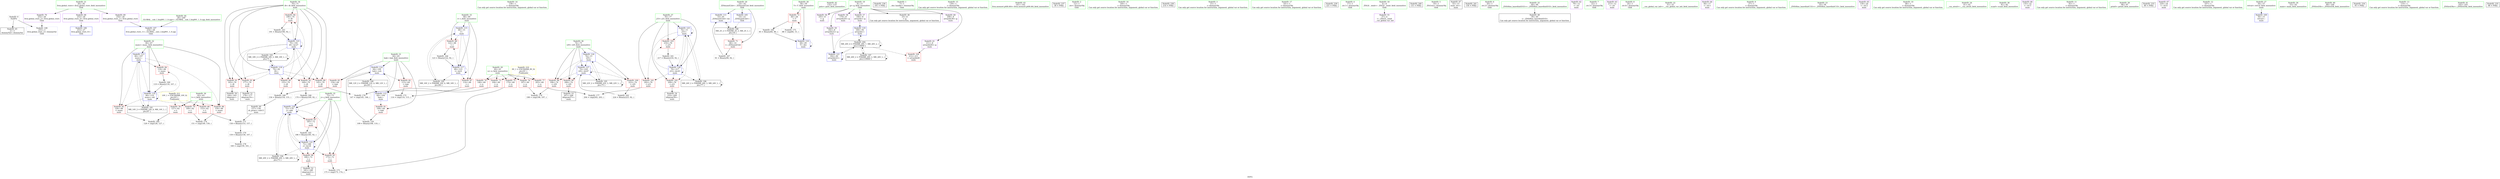 digraph "SVFG" {
	label="SVFG";

	Node0x55c47ca30be0 [shape=record,color=grey,label="{NodeID: 0\nNullPtr}"];
	Node0x55c47ca30be0 -> Node0x55c47ca4c8a0[style=solid];
	Node0x55c47ca30be0 -> Node0x55c47ca4d5c0[style=solid];
	Node0x55c47ca564a0 [shape=record,color=grey,label="{NodeID: 180\n128 = cmp(126, 127, )\n}"];
	Node0x55c47ca4cc40 [shape=record,color=red,label="{NodeID: 97\n185\<--72\n\<--j\nmain\n}"];
	Node0x55c47ca4cc40 -> Node0x55c47ca54e20[style=solid];
	Node0x55c47ca32570 [shape=record,color=green,label="{NodeID: 14\n138\<--1\n\<--dummyObj\nCan only get source location for instruction, argument, global var or function.}"];
	Node0x55c47ca51160 [shape=record,color=black,label="{NodeID: 194\nMR_20V_2 = PHI(MR_20V_3, MR_20V_1, )\npts\{73 \}\n}"];
	Node0x55c47ca51160 -> Node0x55c47ca527c0[style=dashed];
	Node0x55c47ca51160 -> Node0x55c47ca51160[style=dashed];
	Node0x55c47ca4d860 [shape=record,color=blue,label="{NodeID: 111\n14\<--91\n_ZZ4mainE2id\<--inc\nmain\n}"];
	Node0x55c47ca4d860 -> Node0x55c47ca5dcb0[style=dashed];
	Node0x55c47ca4ba00 [shape=record,color=green,label="{NodeID: 28\n58\<--59\nT\<--T_field_insensitive\nmain\n}"];
	Node0x55c47ca4ba00 -> Node0x55c47ca4efd0[style=solid];
	Node0x55c47ca4ba00 -> Node0x55c47ca4d790[style=solid];
	Node0x55c47ca52bd0 [shape=record,color=blue,label="{NodeID: 125\n76\<--15\nj33\<--\nmain\n}"];
	Node0x55c47ca52bd0 -> Node0x55c47ca4cf80[style=dashed];
	Node0x55c47ca52bd0 -> Node0x55c47ca4d050[style=dashed];
	Node0x55c47ca52bd0 -> Node0x55c47ca4d120[style=dashed];
	Node0x55c47ca52bd0 -> Node0x55c47ca52bd0[style=dashed];
	Node0x55c47ca52bd0 -> Node0x55c47ca52ca0[style=dashed];
	Node0x55c47ca52bd0 -> Node0x55c47ca614d0[style=dashed];
	Node0x55c47ca4c5a0 [shape=record,color=green,label="{NodeID: 42\n132\<--133\nputs\<--puts_field_insensitive\n}"];
	Node0x55c47ca4e240 [shape=record,color=purple,label="{NodeID: 56\n165\<--8\n\<--g\nmain\n}"];
	Node0x55c47ca71650 [shape=record,color=black,label="{NodeID: 236\n101 = PHI()\n}"];
	Node0x55c47ca4ee00 [shape=record,color=purple,label="{NodeID: 70\n255\<--26\nllvm.global_ctors_2\<--llvm.global_ctors\nGlob }"];
	Node0x55c47ca4ee00 -> Node0x55c47ca4d5c0[style=solid];
	Node0x55c47ca55120 [shape=record,color=grey,label="{NodeID: 167\n91 = Binary(90, 92, )\n}"];
	Node0x55c47ca55120 -> Node0x55c47ca4d860[style=solid];
	Node0x55c47ca4f990 [shape=record,color=red,label="{NodeID: 84\n118\<--66\n\<--maxs\nmain\n}"];
	Node0x55c47ca4f990 -> Node0x55c47ca546a0[style=solid];
	Node0x55c47ca31920 [shape=record,color=green,label="{NodeID: 1\n7\<--1\n__dso_handle\<--dummyObj\nGlob }"];
	Node0x55c47ca4cd10 [shape=record,color=red,label="{NodeID: 98\n196\<--74\n\<--i29\nmain\n}"];
	Node0x55c47ca4cd10 -> Node0x55c47ca56320[style=solid];
	Node0x55c47ca32640 [shape=record,color=green,label="{NodeID: 15\n139\<--1\n\<--dummyObj\nCan only get source location for instruction, argument, global var or function.}"];
	Node0x55c47ca51250 [shape=record,color=black,label="{NodeID: 195\nMR_22V_2 = PHI(MR_22V_3, MR_22V_1, )\npts\{75 \}\n}"];
	Node0x55c47ca51250 -> Node0x55c47ca52b00[style=dashed];
	Node0x55c47ca51250 -> Node0x55c47ca51250[style=dashed];
	Node0x55c47ca4d930 [shape=record,color=blue,label="{NodeID: 112\n64\<--104\nbak\<--\nmain\n}"];
	Node0x55c47ca4d930 -> Node0x55c47ca4f720[style=dashed];
	Node0x55c47ca4d930 -> Node0x55c47ca4dad0[style=dashed];
	Node0x55c47ca4ba90 [shape=record,color=green,label="{NodeID: 29\n60\<--61\nn\<--n_field_insensitive\nmain\n}"];
	Node0x55c47ca4ba90 -> Node0x55c47ca4f0a0[style=solid];
	Node0x55c47ca4ba90 -> Node0x55c47ca4f170[style=solid];
	Node0x55c47ca4ba90 -> Node0x55c47ca4f240[style=solid];
	Node0x55c47ca4ba90 -> Node0x55c47ca4f310[style=solid];
	Node0x55c47ca4ba90 -> Node0x55c47ca4f3e0[style=solid];
	Node0x55c47ca52ca0 [shape=record,color=blue,label="{NodeID: 126\n76\<--217\nj33\<--inc43\nmain\n}"];
	Node0x55c47ca52ca0 -> Node0x55c47ca4cf80[style=dashed];
	Node0x55c47ca52ca0 -> Node0x55c47ca4d050[style=dashed];
	Node0x55c47ca52ca0 -> Node0x55c47ca4d120[style=dashed];
	Node0x55c47ca52ca0 -> Node0x55c47ca52bd0[style=dashed];
	Node0x55c47ca52ca0 -> Node0x55c47ca52ca0[style=dashed];
	Node0x55c47ca52ca0 -> Node0x55c47ca614d0[style=dashed];
	Node0x55c47ca4c6a0 [shape=record,color=green,label="{NodeID: 43\n141\<--142\nllvm.memset.p0i8.i64\<--llvm.memset.p0i8.i64_field_insensitive\n}"];
	Node0x55c47ca4e310 [shape=record,color=purple,label="{NodeID: 57\n166\<--8\narrayidx\<--g\nmain\n}"];
	Node0x55c47ca4e310 -> Node0x55c47ca526f0[style=solid];
	Node0x55c47ca71720 [shape=record,color=black,label="{NodeID: 237\n38 = PHI()\n}"];
	Node0x55c47ca4ef00 [shape=record,color=red,label="{NodeID: 71\n90\<--14\n\<--_ZZ4mainE2id\nmain\n}"];
	Node0x55c47ca4ef00 -> Node0x55c47ca55120[style=solid];
	Node0x55c47ca552a0 [shape=record,color=grey,label="{NodeID: 168\n156 = Binary(154, 155, )\n}"];
	Node0x55c47ca552a0 -> Node0x55c47ca4dc90[style=solid];
	Node0x55c47ca4fa60 [shape=record,color=red,label="{NodeID: 85\n126\<--66\n\<--maxs\nmain\n}"];
	Node0x55c47ca4fa60 -> Node0x55c47ca564a0[style=solid];
	Node0x55c47ca2fcf0 [shape=record,color=green,label="{NodeID: 2\n12\<--1\n.str\<--dummyObj\nGlob }"];
	Node0x55c47ca4cde0 [shape=record,color=red,label="{NodeID: 99\n206\<--74\n\<--i29\nmain\n}"];
	Node0x55c47ca4cde0 -> Node0x55c47ca4dfd0[style=solid];
	Node0x55c47ca32710 [shape=record,color=green,label="{NodeID: 16\n140\<--1\n\<--dummyObj\nCan only get source location for instruction, argument, global var or function.}"];
	Node0x55c47ca614d0 [shape=record,color=black,label="{NodeID: 196\nMR_24V_2 = PHI(MR_24V_3, MR_24V_1, )\npts\{77 \}\n}"];
	Node0x55c47ca614d0 -> Node0x55c47ca52bd0[style=dashed];
	Node0x55c47ca614d0 -> Node0x55c47ca614d0[style=dashed];
	Node0x55c47ca4da00 [shape=record,color=blue,label="{NodeID: 113\n66\<--107\nmaxs\<--\nmain\n}"];
	Node0x55c47ca4da00 -> Node0x55c47ca4f990[style=dashed];
	Node0x55c47ca4da00 -> Node0x55c47ca4fa60[style=dashed];
	Node0x55c47ca4da00 -> Node0x55c47ca4fb30[style=dashed];
	Node0x55c47ca4da00 -> Node0x55c47ca52480[style=dashed];
	Node0x55c47ca4da00 -> Node0x55c47ca5ebb0[style=dashed];
	Node0x55c47ca4bb20 [shape=record,color=green,label="{NodeID: 30\n62\<--63\nt\<--t_field_insensitive\nmain\n}"];
	Node0x55c47ca4bb20 -> Node0x55c47ca4f4b0[style=solid];
	Node0x55c47ca4bb20 -> Node0x55c47ca4f580[style=solid];
	Node0x55c47ca4bb20 -> Node0x55c47ca4f650[style=solid];
	Node0x55c47ca660c0 [shape=record,color=yellow,style=double,label="{NodeID: 210\n8V_1 = ENCHI(MR_8V_0)\npts\{61 \}\nFun[main]}"];
	Node0x55c47ca660c0 -> Node0x55c47ca4f0a0[style=dashed];
	Node0x55c47ca660c0 -> Node0x55c47ca4f170[style=dashed];
	Node0x55c47ca660c0 -> Node0x55c47ca4f240[style=dashed];
	Node0x55c47ca660c0 -> Node0x55c47ca4f310[style=dashed];
	Node0x55c47ca660c0 -> Node0x55c47ca4f3e0[style=dashed];
	Node0x55c47ca52d70 [shape=record,color=blue,label="{NodeID: 127\n74\<--224\ni29\<--inc47\nmain\n}"];
	Node0x55c47ca52d70 -> Node0x55c47ca4cd10[style=dashed];
	Node0x55c47ca52d70 -> Node0x55c47ca4cde0[style=dashed];
	Node0x55c47ca52d70 -> Node0x55c47ca4ceb0[style=dashed];
	Node0x55c47ca52d70 -> Node0x55c47ca52d70[style=dashed];
	Node0x55c47ca52d70 -> Node0x55c47ca51250[style=dashed];
	Node0x55c47ca4c7a0 [shape=record,color=green,label="{NodeID: 44\n28\<--249\n_GLOBAL__sub_I_liuq901_1_0.cpp\<--_GLOBAL__sub_I_liuq901_1_0.cpp_field_insensitive\n}"];
	Node0x55c47ca4c7a0 -> Node0x55c47ca4d4c0[style=solid];
	Node0x55c47ca4e3e0 [shape=record,color=purple,label="{NodeID: 58\n179\<--8\narrayidx20\<--g\nmain\n}"];
	Node0x55c47ca717f0 [shape=record,color=black,label="{NodeID: 238\n214 = PHI()\n}"];
	Node0x55c47ca4efd0 [shape=record,color=red,label="{NodeID: 72\n84\<--58\n\<--T\nmain\n}"];
	Node0x55c47ca4efd0 -> Node0x55c47ca55420[style=solid];
	Node0x55c47ca4efd0 -> Node0x55c47ca55d20[style=solid];
	Node0x55c47ca55420 [shape=record,color=grey,label="{NodeID: 169\n85 = Binary(84, 86, )\n}"];
	Node0x55c47ca55420 -> Node0x55c47ca4d790[style=solid];
	Node0x55c47ca4fb30 [shape=record,color=red,label="{NodeID: 86\n150\<--66\n\<--maxs\nmain\n}"];
	Node0x55c47ca4fb30 -> Node0x55c47ca55ba0[style=solid];
	Node0x55c47ca31360 [shape=record,color=green,label="{NodeID: 3\n15\<--1\n\<--dummyObj\nCan only get source location for instruction, argument, global var or function.}"];
	Node0x55c47ca4ceb0 [shape=record,color=red,label="{NodeID: 100\n223\<--74\n\<--i29\nmain\n}"];
	Node0x55c47ca4ceb0 -> Node0x55c47ca549a0[style=solid];
	Node0x55c47ca31e80 [shape=record,color=green,label="{NodeID: 17\n161\<--1\n\<--dummyObj\nCan only get source location for instruction, argument, global var or function.}"];
	Node0x55c47ca619d0 [shape=record,color=black,label="{NodeID: 197\nMR_26V_2 = PHI(MR_26V_3, MR_26V_1, )\npts\{110000 \}\n}"];
	Node0x55c47ca619d0 -> Node0x55c47ca619d0[style=dashed];
	Node0x55c47ca619d0 -> Node0x55c47ca63cd0[style=dashed];
	Node0x55c47ca4dad0 [shape=record,color=blue,label="{NodeID: 114\n64\<--109\nbak\<--sub\nmain\n}"];
	Node0x55c47ca4dad0 -> Node0x55c47ca4f7f0[style=dashed];
	Node0x55c47ca4dad0 -> Node0x55c47ca4f8c0[style=dashed];
	Node0x55c47ca4dad0 -> Node0x55c47ca5e6b0[style=dashed];
	Node0x55c47ca4bbf0 [shape=record,color=green,label="{NodeID: 31\n64\<--65\nbak\<--bak_field_insensitive\nmain\n}"];
	Node0x55c47ca4bbf0 -> Node0x55c47ca4f720[style=solid];
	Node0x55c47ca4bbf0 -> Node0x55c47ca4f7f0[style=solid];
	Node0x55c47ca4bbf0 -> Node0x55c47ca4f8c0[style=solid];
	Node0x55c47ca4bbf0 -> Node0x55c47ca4d930[style=solid];
	Node0x55c47ca4bbf0 -> Node0x55c47ca4dad0[style=solid];
	Node0x55c47ca661a0 [shape=record,color=yellow,style=double,label="{NodeID: 211\n10V_1 = ENCHI(MR_10V_0)\npts\{63 \}\nFun[main]}"];
	Node0x55c47ca661a0 -> Node0x55c47ca4f4b0[style=dashed];
	Node0x55c47ca661a0 -> Node0x55c47ca4f580[style=dashed];
	Node0x55c47ca661a0 -> Node0x55c47ca4f650[style=dashed];
	Node0x55c47ca4c8a0 [shape=record,color=black,label="{NodeID: 45\n2\<--3\ndummyVal\<--dummyVal\n}"];
	Node0x55c47ca4e4b0 [shape=record,color=purple,label="{NodeID: 59\n182\<--8\narrayidx22\<--g\nmain\n}"];
	Node0x55c47ca4e4b0 -> Node0x55c47ca52890[style=solid];
	Node0x55c47ca718f0 [shape=record,color=black,label="{NodeID: 239\n221 = PHI()\n}"];
	Node0x55c47ca4f0a0 [shape=record,color=red,label="{NodeID: 73\n104\<--60\n\<--n\nmain\n}"];
	Node0x55c47ca4f0a0 -> Node0x55c47ca4d930[style=solid];
	Node0x55c47ca555a0 [shape=record,color=grey,label="{NodeID: 170\n159 = Binary(158, 107, )\n}"];
	Node0x55c47ca555a0 -> Node0x55c47ca561a0[style=solid];
	Node0x55c47ca4fc00 [shape=record,color=red,label="{NodeID: 87\n114\<--68\n\<--i\nmain\n}"];
	Node0x55c47ca4fc00 -> Node0x55c47ca558a0[style=solid];
	Node0x55c47ca30f00 [shape=record,color=green,label="{NodeID: 4\n17\<--1\n.str.1\<--dummyObj\nGlob }"];
	Node0x55c47ca4cf80 [shape=record,color=red,label="{NodeID: 101\n202\<--76\n\<--j33\nmain\n}"];
	Node0x55c47ca4cf80 -> Node0x55c47ca56020[style=solid];
	Node0x55c47ca31f50 [shape=record,color=green,label="{NodeID: 18\n4\<--6\n_ZStL8__ioinit\<--_ZStL8__ioinit_field_insensitive\nGlob }"];
	Node0x55c47ca31f50 -> Node0x55c47ca4e170[style=solid];
	Node0x55c47ca523b0 [shape=record,color=blue,label="{NodeID: 115\n68\<--15\ni\<--\nmain\n}"];
	Node0x55c47ca523b0 -> Node0x55c47ca4fc00[style=dashed];
	Node0x55c47ca523b0 -> Node0x55c47ca4fcd0[style=dashed];
	Node0x55c47ca523b0 -> Node0x55c47ca52550[style=dashed];
	Node0x55c47ca523b0 -> Node0x55c47ca50760[style=dashed];
	Node0x55c47ca4bcc0 [shape=record,color=green,label="{NodeID: 32\n66\<--67\nmaxs\<--maxs_field_insensitive\nmain\n}"];
	Node0x55c47ca4bcc0 -> Node0x55c47ca4f990[style=solid];
	Node0x55c47ca4bcc0 -> Node0x55c47ca4fa60[style=solid];
	Node0x55c47ca4bcc0 -> Node0x55c47ca4fb30[style=solid];
	Node0x55c47ca4bcc0 -> Node0x55c47ca4da00[style=solid];
	Node0x55c47ca4bcc0 -> Node0x55c47ca52480[style=solid];
	Node0x55c47ca4c9a0 [shape=record,color=black,label="{NodeID: 46\n10\<--8\n\<--g\nCan only get source location for instruction, argument, global var or function.}"];
	Node0x55c47ca4e580 [shape=record,color=purple,label="{NodeID: 60\n208\<--8\narrayidx38\<--g\nmain\n}"];
	Node0x55c47ca719f0 [shape=record,color=black,label="{NodeID: 240\n131 = PHI()\n}"];
	Node0x55c47ca4f170 [shape=record,color=red,label="{NodeID: 74\n146\<--60\n\<--n\nmain\n}"];
	Node0x55c47ca4f170 -> Node0x55c47ca55ea0[style=solid];
	Node0x55c47ca55720 [shape=record,color=grey,label="{NodeID: 171\n158 = Binary(153, 157, )\n}"];
	Node0x55c47ca55720 -> Node0x55c47ca555a0[style=solid];
	Node0x55c47ca4fcd0 [shape=record,color=red,label="{NodeID: 88\n122\<--68\n\<--i\nmain\n}"];
	Node0x55c47ca4fcd0 -> Node0x55c47ca54ca0[style=solid];
	Node0x55c47ca31060 [shape=record,color=green,label="{NodeID: 5\n19\<--1\n_ZSt3cin\<--dummyObj\nGlob }"];
	Node0x55c47ca4d050 [shape=record,color=red,label="{NodeID: 102\n209\<--76\n\<--j33\nmain\n}"];
	Node0x55c47ca4d050 -> Node0x55c47ca4e0a0[style=solid];
	Node0x55c47ca32020 [shape=record,color=green,label="{NodeID: 19\n8\<--11\ng\<--g_field_insensitive\nGlob }"];
	Node0x55c47ca32020 -> Node0x55c47ca4c9a0[style=solid];
	Node0x55c47ca32020 -> Node0x55c47ca4e240[style=solid];
	Node0x55c47ca32020 -> Node0x55c47ca4e310[style=solid];
	Node0x55c47ca32020 -> Node0x55c47ca4e3e0[style=solid];
	Node0x55c47ca32020 -> Node0x55c47ca4e4b0[style=solid];
	Node0x55c47ca32020 -> Node0x55c47ca4e580[style=solid];
	Node0x55c47ca32020 -> Node0x55c47ca4e650[style=solid];
	Node0x55c47ca52480 [shape=record,color=blue,label="{NodeID: 116\n66\<--119\nmaxs\<--shl\nmain\n}"];
	Node0x55c47ca52480 -> Node0x55c47ca4f990[style=dashed];
	Node0x55c47ca52480 -> Node0x55c47ca4fa60[style=dashed];
	Node0x55c47ca52480 -> Node0x55c47ca4fb30[style=dashed];
	Node0x55c47ca52480 -> Node0x55c47ca52480[style=dashed];
	Node0x55c47ca52480 -> Node0x55c47ca5ebb0[style=dashed];
	Node0x55c47ca4bd90 [shape=record,color=green,label="{NodeID: 33\n68\<--69\ni\<--i_field_insensitive\nmain\n}"];
	Node0x55c47ca4bd90 -> Node0x55c47ca4fc00[style=solid];
	Node0x55c47ca4bd90 -> Node0x55c47ca4fcd0[style=solid];
	Node0x55c47ca4bd90 -> Node0x55c47ca523b0[style=solid];
	Node0x55c47ca4bd90 -> Node0x55c47ca52550[style=solid];
	Node0x55c47ca4caa0 [shape=record,color=black,label="{NodeID: 47\n55\<--15\nmain_ret\<--\nmain\n}"];
	Node0x55c47ca4e650 [shape=record,color=purple,label="{NodeID: 61\n211\<--8\narrayidx40\<--g\nmain\n}"];
	Node0x55c47ca4e650 -> Node0x55c47ca4d1f0[style=solid];
	Node0x55c47ca71af0 [shape=record,color=black,label="{NodeID: 241\n136 = PHI()\n}"];
	Node0x55c47ca4f240 [shape=record,color=red,label="{NodeID: 75\n174\<--60\n\<--n\nmain\n}"];
	Node0x55c47ca4f240 -> Node0x55c47ca55a20[style=solid];
	Node0x55c47ca558a0 [shape=record,color=grey,label="{NodeID: 172\n116 = cmp(114, 115, )\n}"];
	Node0x55c47ca4fda0 [shape=record,color=red,label="{NodeID: 89\n145\<--70\n\<--i8\nmain\n}"];
	Node0x55c47ca4fda0 -> Node0x55c47ca55ea0[style=solid];
	Node0x55c47ca310f0 [shape=record,color=green,label="{NodeID: 6\n20\<--1\n.str.2\<--dummyObj\nGlob }"];
	Node0x55c47ca4d120 [shape=record,color=red,label="{NodeID: 103\n216\<--76\n\<--j33\nmain\n}"];
	Node0x55c47ca4d120 -> Node0x55c47ca54820[style=solid];
	Node0x55c47ca320f0 [shape=record,color=green,label="{NodeID: 20\n14\<--16\n_ZZ4mainE2id\<--_ZZ4mainE2id_field_insensitive\nGlob }"];
	Node0x55c47ca320f0 -> Node0x55c47ca4ef00[style=solid];
	Node0x55c47ca320f0 -> Node0x55c47ca4d2c0[style=solid];
	Node0x55c47ca320f0 -> Node0x55c47ca4d860[style=solid];
	Node0x55c47ca52550 [shape=record,color=blue,label="{NodeID: 117\n68\<--123\ni\<--inc4\nmain\n}"];
	Node0x55c47ca52550 -> Node0x55c47ca4fc00[style=dashed];
	Node0x55c47ca52550 -> Node0x55c47ca4fcd0[style=dashed];
	Node0x55c47ca52550 -> Node0x55c47ca52550[style=dashed];
	Node0x55c47ca52550 -> Node0x55c47ca50760[style=dashed];
	Node0x55c47ca4be60 [shape=record,color=green,label="{NodeID: 34\n70\<--71\ni8\<--i8_field_insensitive\nmain\n}"];
	Node0x55c47ca4be60 -> Node0x55c47ca4fda0[style=solid];
	Node0x55c47ca4be60 -> Node0x55c47ca4fe70[style=solid];
	Node0x55c47ca4be60 -> Node0x55c47ca4ff40[style=solid];
	Node0x55c47ca4be60 -> Node0x55c47ca50010[style=solid];
	Node0x55c47ca4be60 -> Node0x55c47ca500e0[style=solid];
	Node0x55c47ca4be60 -> Node0x55c47ca501b0[style=solid];
	Node0x55c47ca4be60 -> Node0x55c47ca52620[style=solid];
	Node0x55c47ca4be60 -> Node0x55c47ca52a30[style=solid];
	Node0x55c47ca4db90 [shape=record,color=black,label="{NodeID: 48\n39\<--40\n\<--_ZNSt8ios_base4InitD1Ev\nCan only get source location for instruction, argument, global var or function.}"];
	Node0x55c47ca4e720 [shape=record,color=purple,label="{NodeID: 62\n79\<--12\n\<--.str\nmain\n}"];
	Node0x55c47ca54520 [shape=record,color=grey,label="{NodeID: 159\n109 = Binary(108, 110, )\n}"];
	Node0x55c47ca54520 -> Node0x55c47ca4dad0[style=solid];
	Node0x55c47ca4f310 [shape=record,color=red,label="{NodeID: 76\n197\<--60\n\<--n\nmain\n}"];
	Node0x55c47ca4f310 -> Node0x55c47ca56320[style=solid];
	Node0x55c47ca55a20 [shape=record,color=grey,label="{NodeID: 173\n175 = cmp(173, 174, )\n}"];
	Node0x55c47ca4fe70 [shape=record,color=red,label="{NodeID: 90\n155\<--70\n\<--i8\nmain\n}"];
	Node0x55c47ca4fe70 -> Node0x55c47ca552a0[style=solid];
	Node0x55c47ca31180 [shape=record,color=green,label="{NodeID: 7\n22\<--1\n.str.3\<--dummyObj\nGlob }"];
	Node0x55c47ca4d1f0 [shape=record,color=red,label="{NodeID: 104\n212\<--211\n\<--arrayidx40\nmain\n}"];
	Node0x55c47ca321c0 [shape=record,color=green,label="{NodeID: 21\n26\<--30\nllvm.global_ctors\<--llvm.global_ctors_field_insensitive\nGlob }"];
	Node0x55c47ca321c0 -> Node0x55c47ca4ec00[style=solid];
	Node0x55c47ca321c0 -> Node0x55c47ca4ed00[style=solid];
	Node0x55c47ca321c0 -> Node0x55c47ca4ee00[style=solid];
	Node0x55c47ca52620 [shape=record,color=blue,label="{NodeID: 118\n70\<--92\ni8\<--\nmain\n}"];
	Node0x55c47ca52620 -> Node0x55c47ca4fda0[style=dashed];
	Node0x55c47ca52620 -> Node0x55c47ca4fe70[style=dashed];
	Node0x55c47ca52620 -> Node0x55c47ca4ff40[style=dashed];
	Node0x55c47ca52620 -> Node0x55c47ca50010[style=dashed];
	Node0x55c47ca52620 -> Node0x55c47ca500e0[style=dashed];
	Node0x55c47ca52620 -> Node0x55c47ca501b0[style=dashed];
	Node0x55c47ca52620 -> Node0x55c47ca52a30[style=dashed];
	Node0x55c47ca52620 -> Node0x55c47ca50c60[style=dashed];
	Node0x55c47ca4bf30 [shape=record,color=green,label="{NodeID: 35\n72\<--73\nj\<--j_field_insensitive\nmain\n}"];
	Node0x55c47ca4bf30 -> Node0x55c47ca50280[style=solid];
	Node0x55c47ca4bf30 -> Node0x55c47ca4cb70[style=solid];
	Node0x55c47ca4bf30 -> Node0x55c47ca4cc40[style=solid];
	Node0x55c47ca4bf30 -> Node0x55c47ca527c0[style=solid];
	Node0x55c47ca4bf30 -> Node0x55c47ca52960[style=solid];
	Node0x55c47ca4dc90 [shape=record,color=black,label="{NodeID: 49\n157\<--156\nsh_prom\<--sub13\nmain\n}"];
	Node0x55c47ca4dc90 -> Node0x55c47ca55720[style=solid];
	Node0x55c47ca4e7f0 [shape=record,color=purple,label="{NodeID: 63\n213\<--12\n\<--.str\nmain\n}"];
	Node0x55c47ca546a0 [shape=record,color=grey,label="{NodeID: 160\n119 = Binary(118, 107, )\n}"];
	Node0x55c47ca546a0 -> Node0x55c47ca52480[style=solid];
	Node0x55c47ca4f3e0 [shape=record,color=red,label="{NodeID: 77\n203\<--60\n\<--n\nmain\n}"];
	Node0x55c47ca4f3e0 -> Node0x55c47ca56020[style=solid];
	Node0x55c47ca55ba0 [shape=record,color=grey,label="{NodeID: 174\n151 = cmp(149, 150, )\n}"];
	Node0x55c47ca4ff40 [shape=record,color=red,label="{NodeID: 91\n163\<--70\n\<--i8\nmain\n}"];
	Node0x55c47ca4ff40 -> Node0x55c47ca4dd60[style=solid];
	Node0x55c47ca31210 [shape=record,color=green,label="{NodeID: 8\n24\<--1\n.str.4\<--dummyObj\nGlob }"];
	Node0x55c47ca5dcb0 [shape=record,color=black,label="{NodeID: 188\nMR_2V_2 = PHI(MR_2V_3, MR_2V_1, )\npts\{16 \}\n}"];
	Node0x55c47ca5dcb0 -> Node0x55c47ca4ef00[style=dashed];
	Node0x55c47ca5dcb0 -> Node0x55c47ca4d860[style=dashed];
	Node0x55c47ca4d2c0 [shape=record,color=blue,label="{NodeID: 105\n14\<--15\n_ZZ4mainE2id\<--\nGlob }"];
	Node0x55c47ca4d2c0 -> Node0x55c47ca5dcb0[style=dashed];
	Node0x55c47ca32290 [shape=record,color=green,label="{NodeID: 22\n31\<--32\n__cxx_global_var_init\<--__cxx_global_var_init_field_insensitive\n}"];
	Node0x55c47ca526f0 [shape=record,color=blue,label="{NodeID: 119\n166\<--92\narrayidx\<--\nmain\n}"];
	Node0x55c47ca526f0 -> Node0x55c47ca52890[style=dashed];
	Node0x55c47ca526f0 -> Node0x55c47ca63cd0[style=dashed];
	Node0x55c47ca4c000 [shape=record,color=green,label="{NodeID: 36\n74\<--75\ni29\<--i29_field_insensitive\nmain\n}"];
	Node0x55c47ca4c000 -> Node0x55c47ca4cd10[style=solid];
	Node0x55c47ca4c000 -> Node0x55c47ca4cde0[style=solid];
	Node0x55c47ca4c000 -> Node0x55c47ca4ceb0[style=solid];
	Node0x55c47ca4c000 -> Node0x55c47ca52b00[style=solid];
	Node0x55c47ca4c000 -> Node0x55c47ca52d70[style=solid];
	Node0x55c47ca4dd60 [shape=record,color=black,label="{NodeID: 50\n164\<--163\nidxprom\<--\nmain\n}"];
	Node0x55c47ca4e8c0 [shape=record,color=purple,label="{NodeID: 64\n94\<--17\n\<--.str.1\nmain\n}"];
	Node0x55c47ca54820 [shape=record,color=grey,label="{NodeID: 161\n217 = Binary(216, 92, )\n}"];
	Node0x55c47ca54820 -> Node0x55c47ca52ca0[style=solid];
	Node0x55c47ca4f4b0 [shape=record,color=red,label="{NodeID: 78\n127\<--62\n\<--t\nmain\n}"];
	Node0x55c47ca4f4b0 -> Node0x55c47ca564a0[style=solid];
	Node0x55c47ca55d20 [shape=record,color=grey,label="{NodeID: 175\n88 = cmp(84, 15, )\n}"];
	Node0x55c47ca50010 [shape=record,color=red,label="{NodeID: 92\n169\<--70\n\<--i8\nmain\n}"];
	Node0x55c47ca50010 -> Node0x55c47ca54fa0[style=solid];
	Node0x55c47ca32950 [shape=record,color=green,label="{NodeID: 9\n27\<--1\n\<--dummyObj\nCan only get source location for instruction, argument, global var or function.}"];
	Node0x55c47ca4d3c0 [shape=record,color=blue,label="{NodeID: 106\n253\<--27\nllvm.global_ctors_0\<--\nGlob }"];
	Node0x55c47ca4b730 [shape=record,color=green,label="{NodeID: 23\n35\<--36\n_ZNSt8ios_base4InitC1Ev\<--_ZNSt8ios_base4InitC1Ev_field_insensitive\n}"];
	Node0x55c47ca527c0 [shape=record,color=blue,label="{NodeID: 120\n72\<--170\nj\<--add\nmain\n}"];
	Node0x55c47ca527c0 -> Node0x55c47ca50280[style=dashed];
	Node0x55c47ca527c0 -> Node0x55c47ca4cb70[style=dashed];
	Node0x55c47ca527c0 -> Node0x55c47ca4cc40[style=dashed];
	Node0x55c47ca527c0 -> Node0x55c47ca527c0[style=dashed];
	Node0x55c47ca527c0 -> Node0x55c47ca52960[style=dashed];
	Node0x55c47ca527c0 -> Node0x55c47ca51160[style=dashed];
	Node0x55c47ca4c0d0 [shape=record,color=green,label="{NodeID: 37\n76\<--77\nj33\<--j33_field_insensitive\nmain\n}"];
	Node0x55c47ca4c0d0 -> Node0x55c47ca4cf80[style=solid];
	Node0x55c47ca4c0d0 -> Node0x55c47ca4d050[style=solid];
	Node0x55c47ca4c0d0 -> Node0x55c47ca4d120[style=solid];
	Node0x55c47ca4c0d0 -> Node0x55c47ca52bd0[style=solid];
	Node0x55c47ca4c0d0 -> Node0x55c47ca52ca0[style=solid];
	Node0x55c47ca4de30 [shape=record,color=black,label="{NodeID: 51\n178\<--177\nidxprom19\<--\nmain\n}"];
	Node0x55c47ca4e990 [shape=record,color=purple,label="{NodeID: 65\n130\<--20\n\<--.str.2\nmain\n}"];
	Node0x55c47ca549a0 [shape=record,color=grey,label="{NodeID: 162\n224 = Binary(223, 92, )\n}"];
	Node0x55c47ca549a0 -> Node0x55c47ca52d70[style=solid];
	Node0x55c47ca4f580 [shape=record,color=red,label="{NodeID: 79\n149\<--62\n\<--t\nmain\n}"];
	Node0x55c47ca4f580 -> Node0x55c47ca55ba0[style=solid];
	Node0x55c47ca55ea0 [shape=record,color=grey,label="{NodeID: 176\n147 = cmp(145, 146, )\n}"];
	Node0x55c47ca500e0 [shape=record,color=red,label="{NodeID: 93\n177\<--70\n\<--i8\nmain\n}"];
	Node0x55c47ca500e0 -> Node0x55c47ca4de30[style=solid];
	Node0x55c47ca32a20 [shape=record,color=green,label="{NodeID: 10\n86\<--1\n\<--dummyObj\nCan only get source location for instruction, argument, global var or function.}"];
	Node0x55c47ca5e6b0 [shape=record,color=black,label="{NodeID: 190\nMR_12V_2 = PHI(MR_12V_4, MR_12V_1, )\npts\{65 \}\n}"];
	Node0x55c47ca5e6b0 -> Node0x55c47ca4d930[style=dashed];
	Node0x55c47ca4d4c0 [shape=record,color=blue,label="{NodeID: 107\n254\<--28\nllvm.global_ctors_1\<--_GLOBAL__sub_I_liuq901_1_0.cpp\nGlob }"];
	Node0x55c47ca4b7c0 [shape=record,color=green,label="{NodeID: 24\n41\<--42\n__cxa_atexit\<--__cxa_atexit_field_insensitive\n}"];
	Node0x55c47ca63cd0 [shape=record,color=black,label="{NodeID: 204\nMR_26V_4 = PHI(MR_26V_7, MR_26V_2, )\npts\{110000 \}\n}"];
	Node0x55c47ca63cd0 -> Node0x55c47ca4d1f0[style=dashed];
	Node0x55c47ca63cd0 -> Node0x55c47ca526f0[style=dashed];
	Node0x55c47ca63cd0 -> Node0x55c47ca52890[style=dashed];
	Node0x55c47ca63cd0 -> Node0x55c47ca619d0[style=dashed];
	Node0x55c47ca63cd0 -> Node0x55c47ca63cd0[style=dashed];
	Node0x55c47ca52890 [shape=record,color=blue,label="{NodeID: 121\n182\<--92\narrayidx22\<--\nmain\n}"];
	Node0x55c47ca52890 -> Node0x55c47ca52890[style=dashed];
	Node0x55c47ca52890 -> Node0x55c47ca63cd0[style=dashed];
	Node0x55c47ca4c1a0 [shape=record,color=green,label="{NodeID: 38\n81\<--82\nscanf\<--scanf_field_insensitive\n}"];
	Node0x55c47ca4df00 [shape=record,color=black,label="{NodeID: 52\n181\<--180\nidxprom21\<--\nmain\n}"];
	Node0x55c47ca4ea60 [shape=record,color=purple,label="{NodeID: 66\n135\<--22\n\<--.str.3\nmain\n}"];
	Node0x55c47ca54b20 [shape=record,color=grey,label="{NodeID: 163\n191 = Binary(190, 92, )\n}"];
	Node0x55c47ca54b20 -> Node0x55c47ca52a30[style=solid];
	Node0x55c47ca4f650 [shape=record,color=red,label="{NodeID: 80\n153\<--62\n\<--t\nmain\n}"];
	Node0x55c47ca4f650 -> Node0x55c47ca55720[style=solid];
	Node0x55c47ca56020 [shape=record,color=grey,label="{NodeID: 177\n204 = cmp(202, 203, )\n}"];
	Node0x55c47ca501b0 [shape=record,color=red,label="{NodeID: 94\n190\<--70\n\<--i8\nmain\n}"];
	Node0x55c47ca501b0 -> Node0x55c47ca54b20[style=solid];
	Node0x55c47ca32af0 [shape=record,color=green,label="{NodeID: 11\n92\<--1\n\<--dummyObj\nCan only get source location for instruction, argument, global var or function.}"];
	Node0x55c47ca5ebb0 [shape=record,color=black,label="{NodeID: 191\nMR_14V_2 = PHI(MR_14V_4, MR_14V_1, )\npts\{67 \}\n}"];
	Node0x55c47ca5ebb0 -> Node0x55c47ca4da00[style=dashed];
	Node0x55c47ca4d5c0 [shape=record,color=blue, style = dotted,label="{NodeID: 108\n255\<--3\nllvm.global_ctors_2\<--dummyVal\nGlob }"];
	Node0x55c47ca4b850 [shape=record,color=green,label="{NodeID: 25\n40\<--46\n_ZNSt8ios_base4InitD1Ev\<--_ZNSt8ios_base4InitD1Ev_field_insensitive\n}"];
	Node0x55c47ca4b850 -> Node0x55c47ca4db90[style=solid];
	Node0x55c47ca52960 [shape=record,color=blue,label="{NodeID: 122\n72\<--186\nj\<--inc24\nmain\n}"];
	Node0x55c47ca52960 -> Node0x55c47ca50280[style=dashed];
	Node0x55c47ca52960 -> Node0x55c47ca4cb70[style=dashed];
	Node0x55c47ca52960 -> Node0x55c47ca4cc40[style=dashed];
	Node0x55c47ca52960 -> Node0x55c47ca527c0[style=dashed];
	Node0x55c47ca52960 -> Node0x55c47ca52960[style=dashed];
	Node0x55c47ca52960 -> Node0x55c47ca51160[style=dashed];
	Node0x55c47ca4c2a0 [shape=record,color=green,label="{NodeID: 39\n96\<--97\nprintf\<--printf_field_insensitive\n}"];
	Node0x55c47ca4dfd0 [shape=record,color=black,label="{NodeID: 53\n207\<--206\nidxprom37\<--\nmain\n}"];
	Node0x55c47ca70ba0 [shape=record,color=black,label="{NodeID: 233\n80 = PHI()\n}"];
	Node0x55c47ca4eb30 [shape=record,color=purple,label="{NodeID: 67\n220\<--24\n\<--.str.4\nmain\n}"];
	Node0x55c47ca54ca0 [shape=record,color=grey,label="{NodeID: 164\n123 = Binary(122, 92, )\n}"];
	Node0x55c47ca54ca0 -> Node0x55c47ca52550[style=solid];
	Node0x55c47ca4f720 [shape=record,color=red,label="{NodeID: 81\n108\<--64\n\<--bak\nmain\n}"];
	Node0x55c47ca4f720 -> Node0x55c47ca54520[style=solid];
	Node0x55c47ca561a0 [shape=record,color=grey,label="{NodeID: 178\n160 = cmp(159, 161, )\n}"];
	Node0x55c47ca50280 [shape=record,color=red,label="{NodeID: 95\n173\<--72\n\<--j\nmain\n}"];
	Node0x55c47ca50280 -> Node0x55c47ca55a20[style=solid];
	Node0x55c47ca32bc0 [shape=record,color=green,label="{NodeID: 12\n107\<--1\n\<--dummyObj\nCan only get source location for instruction, argument, global var or function.}"];
	Node0x55c47ca50760 [shape=record,color=black,label="{NodeID: 192\nMR_16V_2 = PHI(MR_16V_4, MR_16V_1, )\npts\{69 \}\n}"];
	Node0x55c47ca50760 -> Node0x55c47ca523b0[style=dashed];
	Node0x55c47ca4d6c0 [shape=record,color=blue,label="{NodeID: 109\n56\<--15\nretval\<--\nmain\n}"];
	Node0x55c47ca4b8e0 [shape=record,color=green,label="{NodeID: 26\n53\<--54\nmain\<--main_field_insensitive\n}"];
	Node0x55c47ca52a30 [shape=record,color=blue,label="{NodeID: 123\n70\<--191\ni8\<--inc27\nmain\n}"];
	Node0x55c47ca52a30 -> Node0x55c47ca4fda0[style=dashed];
	Node0x55c47ca52a30 -> Node0x55c47ca4fe70[style=dashed];
	Node0x55c47ca52a30 -> Node0x55c47ca4ff40[style=dashed];
	Node0x55c47ca52a30 -> Node0x55c47ca50010[style=dashed];
	Node0x55c47ca52a30 -> Node0x55c47ca500e0[style=dashed];
	Node0x55c47ca52a30 -> Node0x55c47ca501b0[style=dashed];
	Node0x55c47ca52a30 -> Node0x55c47ca52a30[style=dashed];
	Node0x55c47ca52a30 -> Node0x55c47ca50c60[style=dashed];
	Node0x55c47ca4c3a0 [shape=record,color=green,label="{NodeID: 40\n99\<--100\n_ZNSirsERi\<--_ZNSirsERi_field_insensitive\n}"];
	Node0x55c47ca4e0a0 [shape=record,color=black,label="{NodeID: 54\n210\<--209\nidxprom39\<--\nmain\n}"];
	Node0x55c47ca70ca0 [shape=record,color=black,label="{NodeID: 234\n95 = PHI()\n}"];
	Node0x55c47ca4ec00 [shape=record,color=purple,label="{NodeID: 68\n253\<--26\nllvm.global_ctors_0\<--llvm.global_ctors\nGlob }"];
	Node0x55c47ca4ec00 -> Node0x55c47ca4d3c0[style=solid];
	Node0x55c47ca54e20 [shape=record,color=grey,label="{NodeID: 165\n186 = Binary(185, 92, )\n}"];
	Node0x55c47ca54e20 -> Node0x55c47ca52960[style=solid];
	Node0x55c47ca4f7f0 [shape=record,color=red,label="{NodeID: 82\n115\<--64\n\<--bak\nmain\n}"];
	Node0x55c47ca4f7f0 -> Node0x55c47ca558a0[style=solid];
	Node0x55c47ca56320 [shape=record,color=grey,label="{NodeID: 179\n198 = cmp(196, 197, )\n}"];
	Node0x55c47ca4cb70 [shape=record,color=red,label="{NodeID: 96\n180\<--72\n\<--j\nmain\n}"];
	Node0x55c47ca4cb70 -> Node0x55c47ca4df00[style=solid];
	Node0x55c47ca324a0 [shape=record,color=green,label="{NodeID: 13\n110\<--1\n\<--dummyObj\nCan only get source location for instruction, argument, global var or function.}"];
	Node0x55c47ca50c60 [shape=record,color=black,label="{NodeID: 193\nMR_18V_2 = PHI(MR_18V_3, MR_18V_1, )\npts\{71 \}\n}"];
	Node0x55c47ca50c60 -> Node0x55c47ca52620[style=dashed];
	Node0x55c47ca50c60 -> Node0x55c47ca50c60[style=dashed];
	Node0x55c47ca4d790 [shape=record,color=blue,label="{NodeID: 110\n58\<--85\nT\<--dec\nmain\n}"];
	Node0x55c47ca4d790 -> Node0x55c47ca4efd0[style=dashed];
	Node0x55c47ca4d790 -> Node0x55c47ca4d790[style=dashed];
	Node0x55c47ca4b970 [shape=record,color=green,label="{NodeID: 27\n56\<--57\nretval\<--retval_field_insensitive\nmain\n}"];
	Node0x55c47ca4b970 -> Node0x55c47ca4d6c0[style=solid];
	Node0x55c47ca52b00 [shape=record,color=blue,label="{NodeID: 124\n74\<--15\ni29\<--\nmain\n}"];
	Node0x55c47ca52b00 -> Node0x55c47ca4cd10[style=dashed];
	Node0x55c47ca52b00 -> Node0x55c47ca4cde0[style=dashed];
	Node0x55c47ca52b00 -> Node0x55c47ca4ceb0[style=dashed];
	Node0x55c47ca52b00 -> Node0x55c47ca52d70[style=dashed];
	Node0x55c47ca52b00 -> Node0x55c47ca51250[style=dashed];
	Node0x55c47ca4c4a0 [shape=record,color=green,label="{NodeID: 41\n102\<--103\n_ZNSirsERx\<--_ZNSirsERx_field_insensitive\n}"];
	Node0x55c47ca4e170 [shape=record,color=purple,label="{NodeID: 55\n37\<--4\n\<--_ZStL8__ioinit\n__cxx_global_var_init\n}"];
	Node0x55c47ca71520 [shape=record,color=black,label="{NodeID: 235\n98 = PHI()\n}"];
	Node0x55c47ca4ed00 [shape=record,color=purple,label="{NodeID: 69\n254\<--26\nllvm.global_ctors_1\<--llvm.global_ctors\nGlob }"];
	Node0x55c47ca4ed00 -> Node0x55c47ca4d4c0[style=solid];
	Node0x55c47ca54fa0 [shape=record,color=grey,label="{NodeID: 166\n170 = Binary(169, 92, )\n}"];
	Node0x55c47ca54fa0 -> Node0x55c47ca527c0[style=solid];
	Node0x55c47ca4f8c0 [shape=record,color=red,label="{NodeID: 83\n154\<--64\n\<--bak\nmain\n}"];
	Node0x55c47ca4f8c0 -> Node0x55c47ca552a0[style=solid];
}
